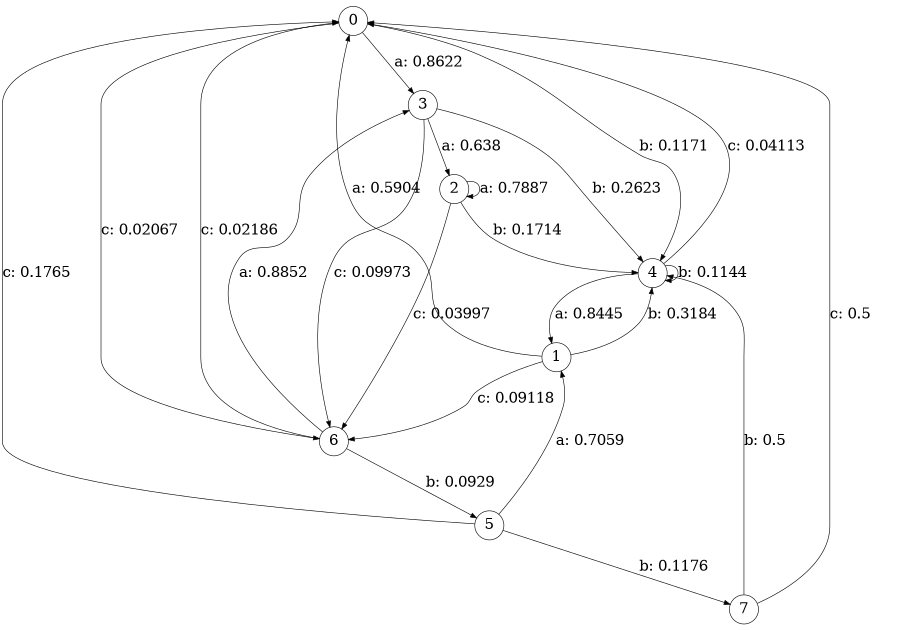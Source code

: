 digraph "d4-400nw-t1-cen-SML" {
size = "6,8.5";
ratio = "fill";
node [shape = circle];
node [fontsize = 24];
edge [fontsize = 24];
0 -> 3 [label = "a: 0.8622   "];
0 -> 4 [label = "b: 0.1171   "];
0 -> 6 [label = "c: 0.02067  "];
1 -> 0 [label = "a: 0.5904   "];
1 -> 4 [label = "b: 0.3184   "];
1 -> 6 [label = "c: 0.09118  "];
2 -> 2 [label = "a: 0.7887   "];
2 -> 4 [label = "b: 0.1714   "];
2 -> 6 [label = "c: 0.03997  "];
3 -> 2 [label = "a: 0.638    "];
3 -> 4 [label = "b: 0.2623   "];
3 -> 6 [label = "c: 0.09973  "];
4 -> 1 [label = "a: 0.8445   "];
4 -> 4 [label = "b: 0.1144   "];
4 -> 0 [label = "c: 0.04113  "];
5 -> 1 [label = "a: 0.7059   "];
5 -> 7 [label = "b: 0.1176   "];
5 -> 0 [label = "c: 0.1765   "];
6 -> 3 [label = "a: 0.8852   "];
6 -> 5 [label = "b: 0.0929   "];
6 -> 0 [label = "c: 0.02186  "];
7 -> 4 [label = "b: 0.5      "];
7 -> 0 [label = "c: 0.5      "];
}